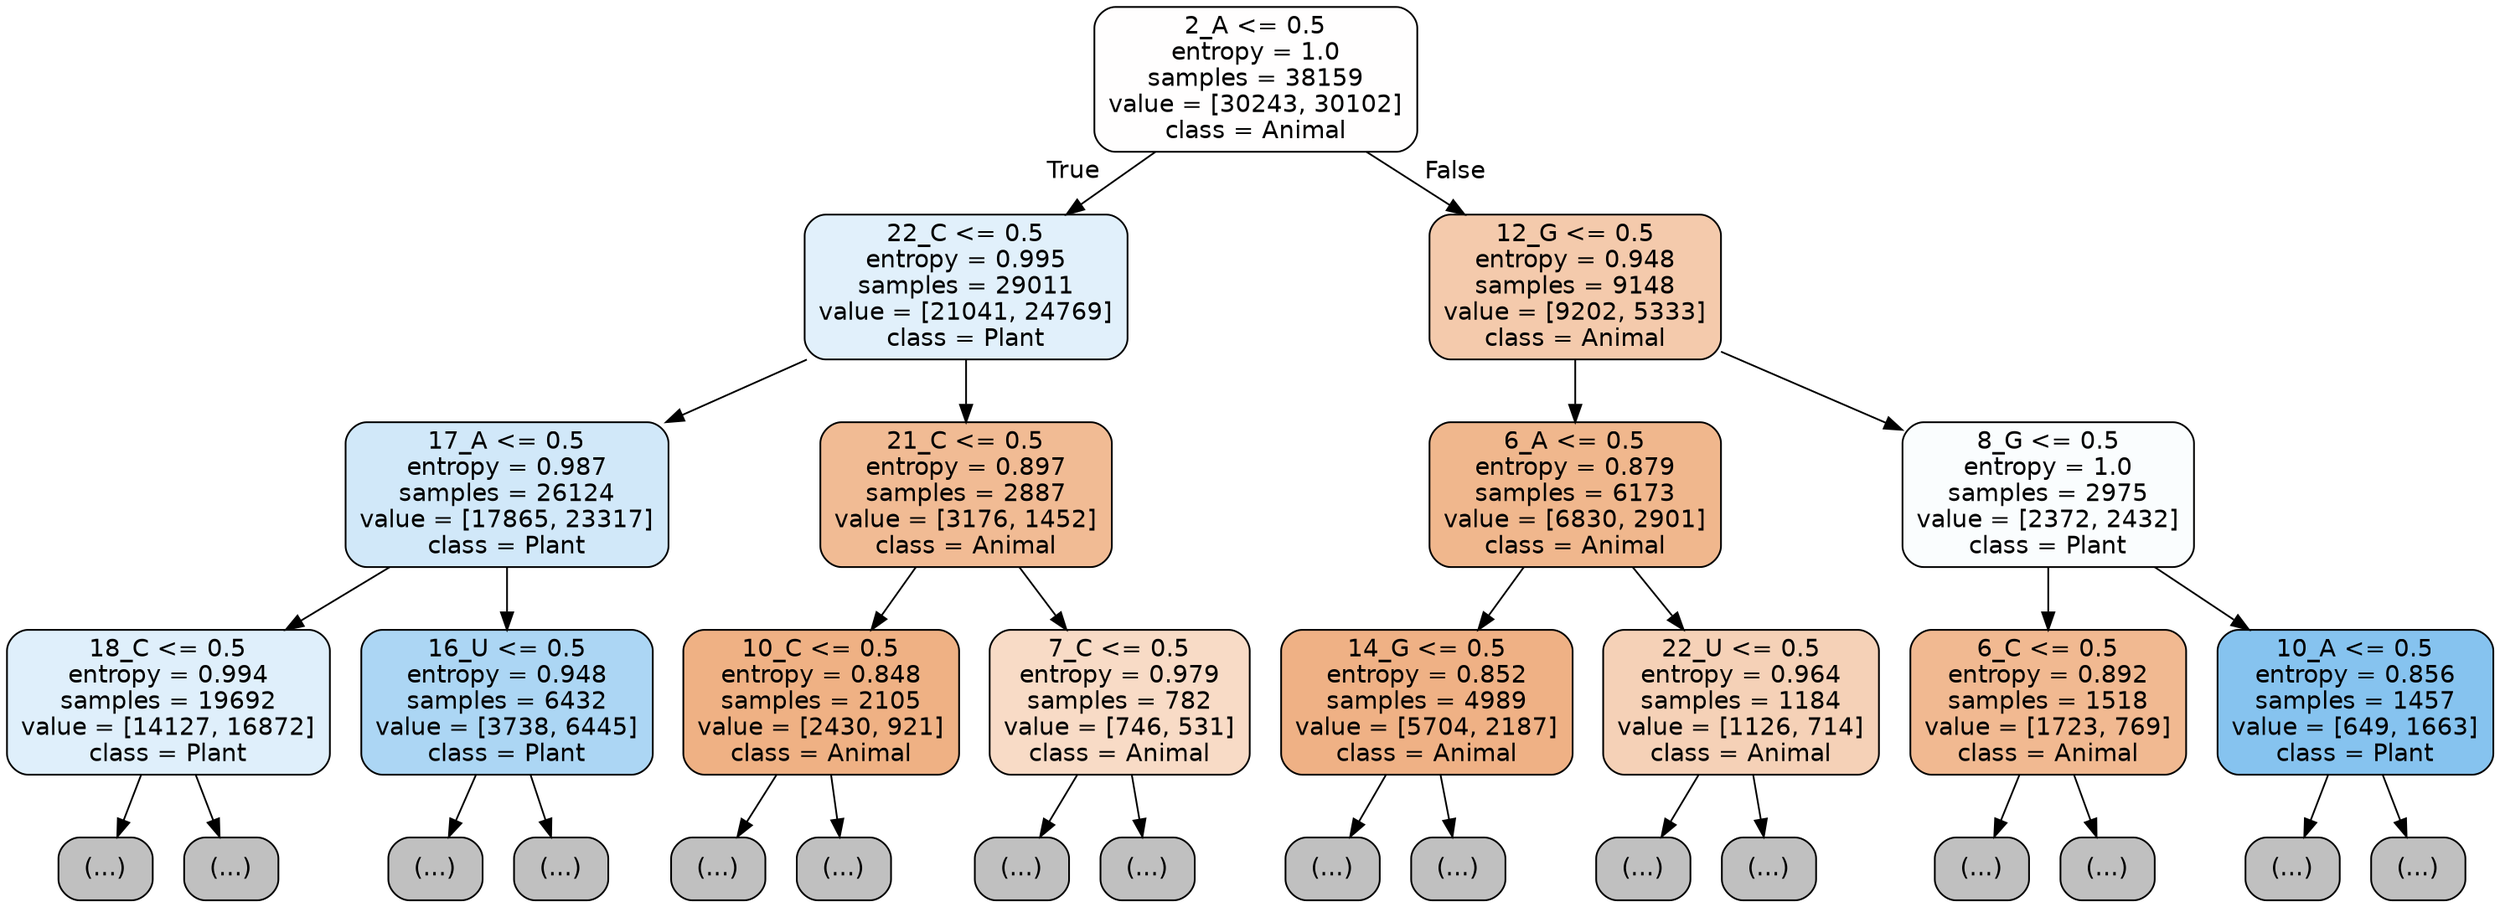 digraph Tree {
node [shape=box, style="filled, rounded", color="black", fontname="helvetica"] ;
edge [fontname="helvetica"] ;
0 [label="2_A <= 0.5\nentropy = 1.0\nsamples = 38159\nvalue = [30243, 30102]\nclass = Animal", fillcolor="#fffefe"] ;
1 [label="22_C <= 0.5\nentropy = 0.995\nsamples = 29011\nvalue = [21041, 24769]\nclass = Plant", fillcolor="#e1f0fb"] ;
0 -> 1 [labeldistance=2.5, labelangle=45, headlabel="True"] ;
2 [label="17_A <= 0.5\nentropy = 0.987\nsamples = 26124\nvalue = [17865, 23317]\nclass = Plant", fillcolor="#d1e8f9"] ;
1 -> 2 ;
3 [label="18_C <= 0.5\nentropy = 0.994\nsamples = 19692\nvalue = [14127, 16872]\nclass = Plant", fillcolor="#dfeffb"] ;
2 -> 3 ;
4 [label="(...)", fillcolor="#C0C0C0"] ;
3 -> 4 ;
6633 [label="(...)", fillcolor="#C0C0C0"] ;
3 -> 6633 ;
8640 [label="16_U <= 0.5\nentropy = 0.948\nsamples = 6432\nvalue = [3738, 6445]\nclass = Plant", fillcolor="#acd6f4"] ;
2 -> 8640 ;
8641 [label="(...)", fillcolor="#C0C0C0"] ;
8640 -> 8641 ;
10712 [label="(...)", fillcolor="#C0C0C0"] ;
8640 -> 10712 ;
11201 [label="21_C <= 0.5\nentropy = 0.897\nsamples = 2887\nvalue = [3176, 1452]\nclass = Animal", fillcolor="#f1bb94"] ;
1 -> 11201 ;
11202 [label="10_C <= 0.5\nentropy = 0.848\nsamples = 2105\nvalue = [2430, 921]\nclass = Animal", fillcolor="#efb184"] ;
11201 -> 11202 ;
11203 [label="(...)", fillcolor="#C0C0C0"] ;
11202 -> 11203 ;
12010 [label="(...)", fillcolor="#C0C0C0"] ;
11202 -> 12010 ;
12265 [label="7_C <= 0.5\nentropy = 0.979\nsamples = 782\nvalue = [746, 531]\nclass = Animal", fillcolor="#f8dbc6"] ;
11201 -> 12265 ;
12266 [label="(...)", fillcolor="#C0C0C0"] ;
12265 -> 12266 ;
12497 [label="(...)", fillcolor="#C0C0C0"] ;
12265 -> 12497 ;
12562 [label="12_G <= 0.5\nentropy = 0.948\nsamples = 9148\nvalue = [9202, 5333]\nclass = Animal", fillcolor="#f4caac"] ;
0 -> 12562 [labeldistance=2.5, labelangle=-45, headlabel="False"] ;
12563 [label="6_A <= 0.5\nentropy = 0.879\nsamples = 6173\nvalue = [6830, 2901]\nclass = Animal", fillcolor="#f0b78d"] ;
12562 -> 12563 ;
12564 [label="14_G <= 0.5\nentropy = 0.852\nsamples = 4989\nvalue = [5704, 2187]\nclass = Animal", fillcolor="#efb185"] ;
12563 -> 12564 ;
12565 [label="(...)", fillcolor="#C0C0C0"] ;
12564 -> 12565 ;
14282 [label="(...)", fillcolor="#C0C0C0"] ;
12564 -> 14282 ;
14937 [label="22_U <= 0.5\nentropy = 0.964\nsamples = 1184\nvalue = [1126, 714]\nclass = Animal", fillcolor="#f5d1b7"] ;
12563 -> 14937 ;
14938 [label="(...)", fillcolor="#C0C0C0"] ;
14937 -> 14938 ;
15523 [label="(...)", fillcolor="#C0C0C0"] ;
14937 -> 15523 ;
15614 [label="8_G <= 0.5\nentropy = 1.0\nsamples = 2975\nvalue = [2372, 2432]\nclass = Plant", fillcolor="#fafdfe"] ;
12562 -> 15614 ;
15615 [label="6_C <= 0.5\nentropy = 0.892\nsamples = 1518\nvalue = [1723, 769]\nclass = Animal", fillcolor="#f1b991"] ;
15614 -> 15615 ;
15616 [label="(...)", fillcolor="#C0C0C0"] ;
15615 -> 15616 ;
16233 [label="(...)", fillcolor="#C0C0C0"] ;
15615 -> 16233 ;
16416 [label="10_A <= 0.5\nentropy = 0.856\nsamples = 1457\nvalue = [649, 1663]\nclass = Plant", fillcolor="#86c3ef"] ;
15614 -> 16416 ;
16417 [label="(...)", fillcolor="#C0C0C0"] ;
16416 -> 16417 ;
16644 [label="(...)", fillcolor="#C0C0C0"] ;
16416 -> 16644 ;
}